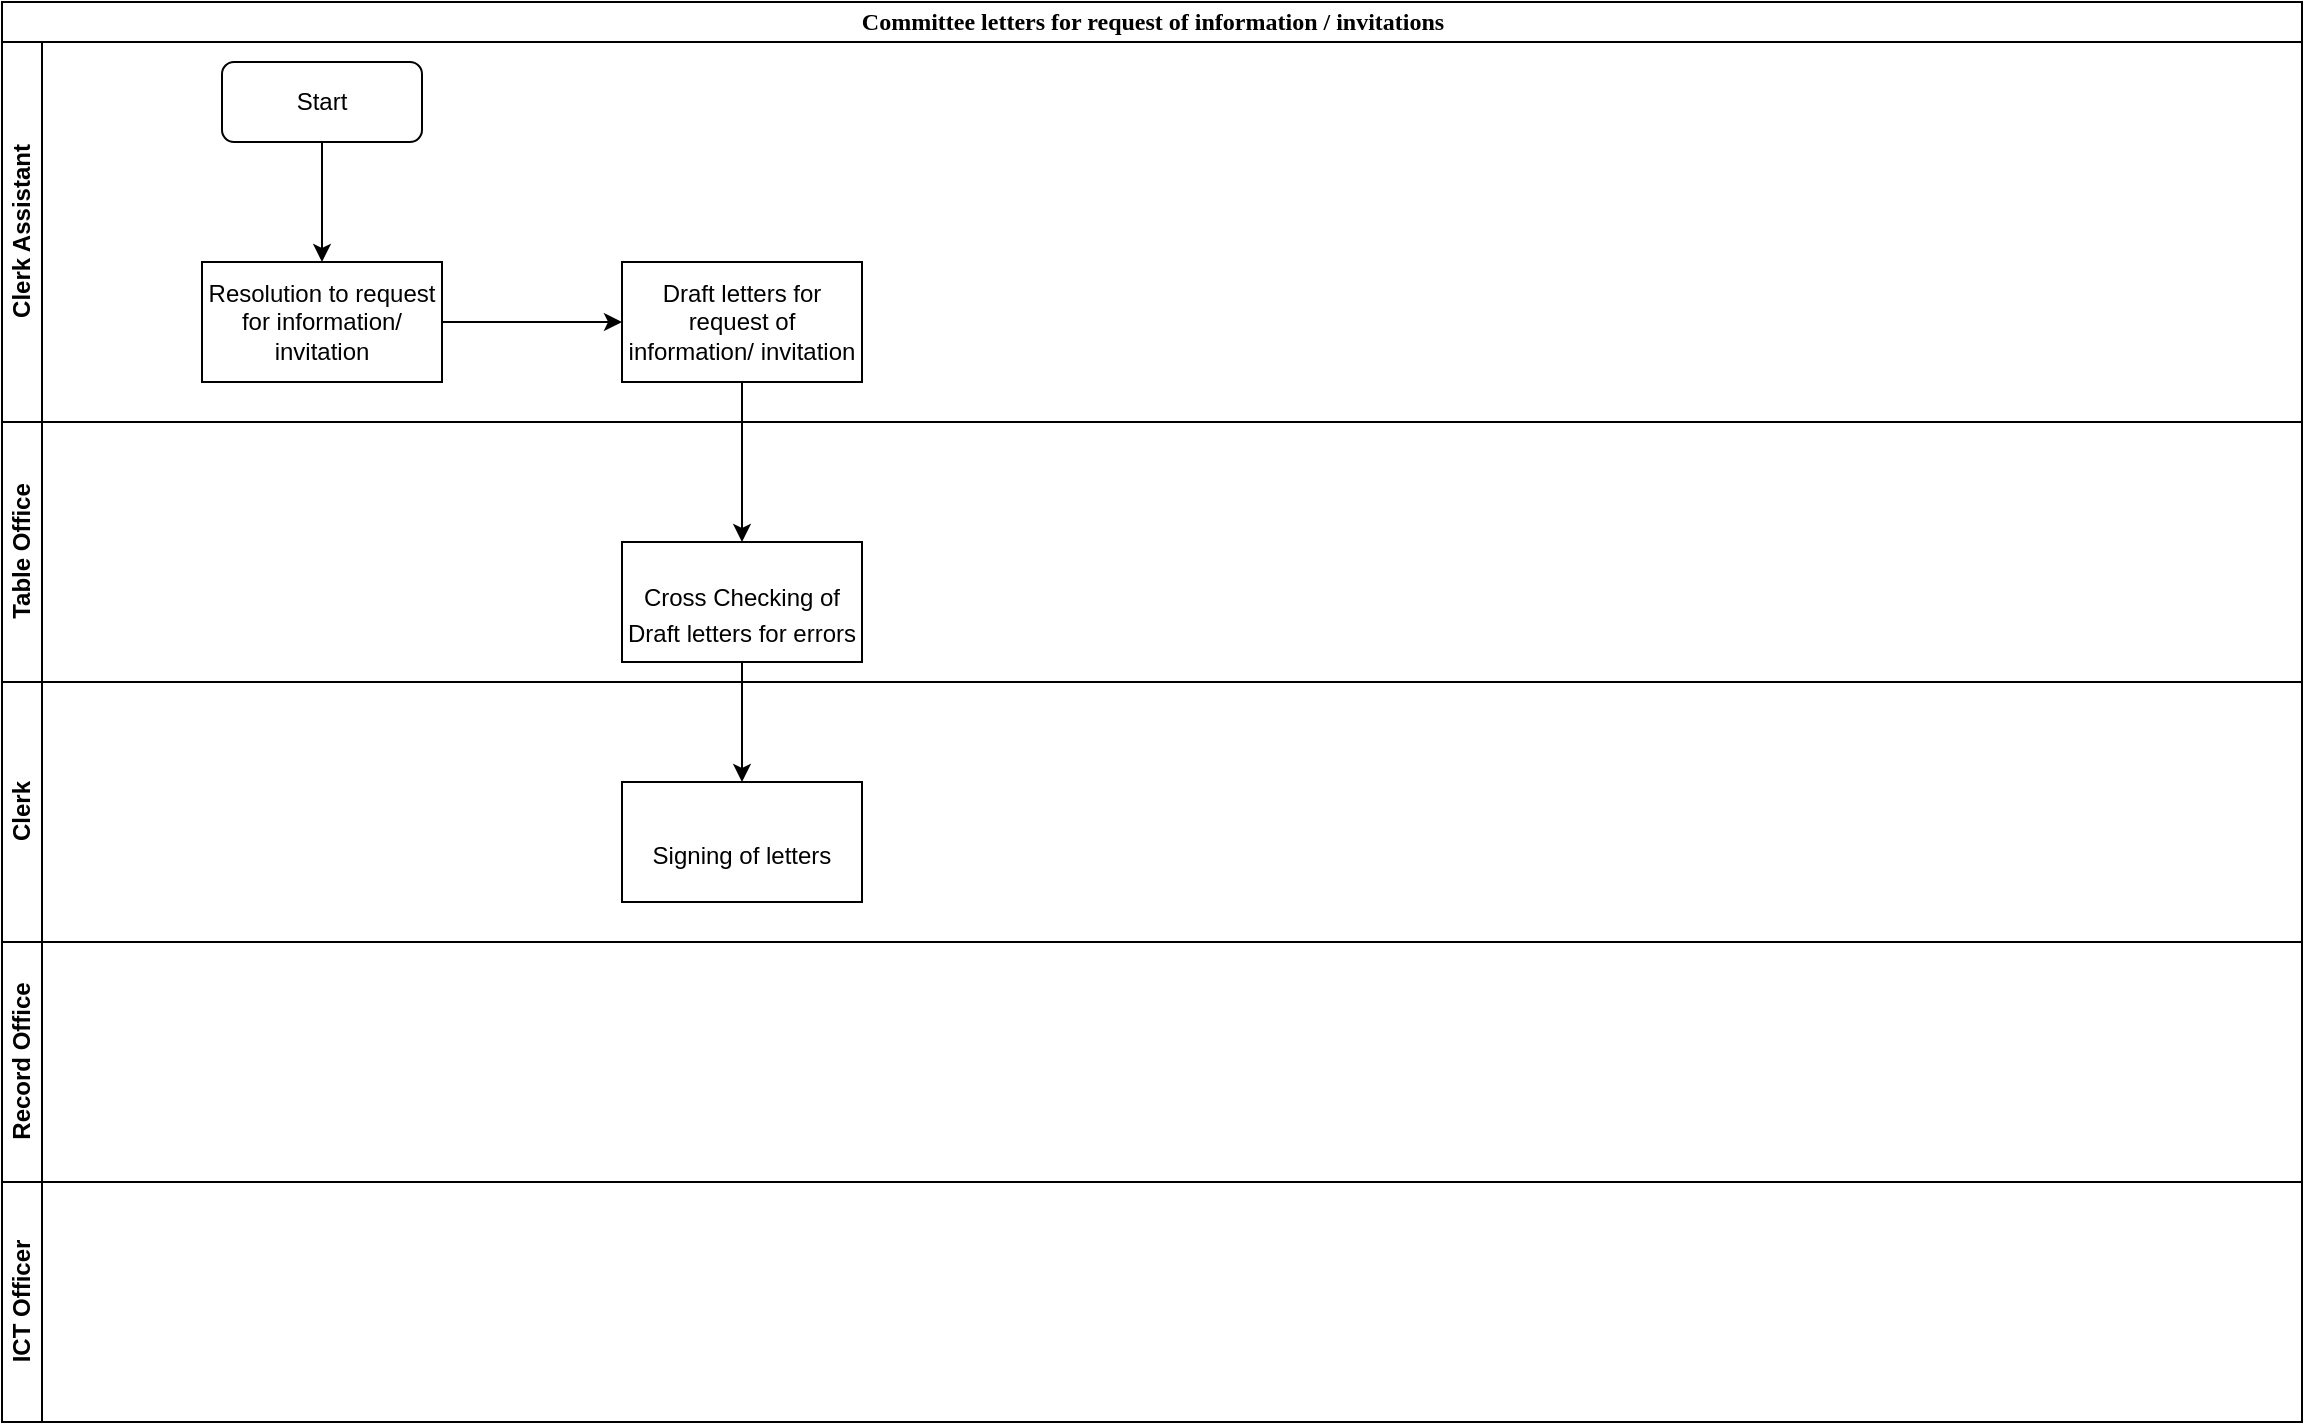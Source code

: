 <mxfile version="13.7.7" type="github">
  <diagram id="ZwxkQ6ED-N3nXjgtWsmm" name="Page-1">
    <mxGraphModel dx="910" dy="487" grid="1" gridSize="10" guides="1" tooltips="1" connect="1" arrows="1" fold="1" page="1" pageScale="1" pageWidth="1169" pageHeight="827" math="0" shadow="0">
      <root>
        <mxCell id="0" />
        <mxCell id="1" parent="0" />
        <mxCell id="R9JIJH1pjgctB749y3Gc-1" value="&lt;font face=&quot;Calibri, serif&quot;&gt;Committee letters for request of information / invitations &lt;/font&gt;" style="swimlane;html=1;childLayout=stackLayout;resizeParent=1;resizeParentMax=0;horizontal=1;startSize=20;horizontalStack=0;" vertex="1" parent="1">
          <mxGeometry x="10" y="10" width="1150" height="710" as="geometry" />
        </mxCell>
        <mxCell id="R9JIJH1pjgctB749y3Gc-2" value="Clerk Assistant" style="swimlane;html=1;startSize=20;horizontal=0;" vertex="1" parent="R9JIJH1pjgctB749y3Gc-1">
          <mxGeometry y="20" width="1150" height="190" as="geometry" />
        </mxCell>
        <mxCell id="R9JIJH1pjgctB749y3Gc-11" value="Start" style="rounded=1;whiteSpace=wrap;html=1;" vertex="1" parent="R9JIJH1pjgctB749y3Gc-2">
          <mxGeometry x="110" y="10" width="100" height="40" as="geometry" />
        </mxCell>
        <mxCell id="R9JIJH1pjgctB749y3Gc-13" value="" style="edgeStyle=orthogonalEdgeStyle;rounded=0;orthogonalLoop=1;jettySize=auto;html=1;entryX=0.5;entryY=0;entryDx=0;entryDy=0;" edge="1" parent="R9JIJH1pjgctB749y3Gc-2" source="R9JIJH1pjgctB749y3Gc-11" target="R9JIJH1pjgctB749y3Gc-14">
          <mxGeometry relative="1" as="geometry">
            <mxPoint x="240" y="120" as="targetPoint" />
          </mxGeometry>
        </mxCell>
        <mxCell id="R9JIJH1pjgctB749y3Gc-14" value="Resolution to request for information/ invitation" style="rounded=0;whiteSpace=wrap;html=1;" vertex="1" parent="R9JIJH1pjgctB749y3Gc-2">
          <mxGeometry x="100" y="110" width="120" height="60" as="geometry" />
        </mxCell>
        <mxCell id="R9JIJH1pjgctB749y3Gc-16" value="" style="edgeStyle=orthogonalEdgeStyle;rounded=0;orthogonalLoop=1;jettySize=auto;html=1;" edge="1" parent="R9JIJH1pjgctB749y3Gc-2" source="R9JIJH1pjgctB749y3Gc-14" target="R9JIJH1pjgctB749y3Gc-15">
          <mxGeometry relative="1" as="geometry" />
        </mxCell>
        <mxCell id="R9JIJH1pjgctB749y3Gc-15" value="Draft letters for request of information/ invitation" style="whiteSpace=wrap;html=1;rounded=0;" vertex="1" parent="R9JIJH1pjgctB749y3Gc-2">
          <mxGeometry x="310" y="110" width="120" height="60" as="geometry" />
        </mxCell>
        <mxCell id="R9JIJH1pjgctB749y3Gc-3" value="Table Office" style="swimlane;html=1;startSize=20;horizontal=0;" vertex="1" parent="R9JIJH1pjgctB749y3Gc-1">
          <mxGeometry y="210" width="1150" height="130" as="geometry" />
        </mxCell>
        <mxCell id="R9JIJH1pjgctB749y3Gc-17" value="&lt;br/&gt;&lt;p style=&quot;margin-bottom: 0in ; line-height: 150%&quot;&gt;Cross Checking of&lt;br/&gt;Draft letters for errors&lt;/p&gt;&lt;br/&gt;" style="whiteSpace=wrap;html=1;rounded=0;" vertex="1" parent="R9JIJH1pjgctB749y3Gc-3">
          <mxGeometry x="310" y="60" width="120" height="60" as="geometry" />
        </mxCell>
        <mxCell id="R9JIJH1pjgctB749y3Gc-4" value="Clerk" style="swimlane;html=1;startSize=20;horizontal=0;" vertex="1" parent="R9JIJH1pjgctB749y3Gc-1">
          <mxGeometry y="340" width="1150" height="130" as="geometry" />
        </mxCell>
        <mxCell id="R9JIJH1pjgctB749y3Gc-19" value="&lt;br/&gt;&lt;p style=&quot;margin-bottom: 0in ; line-height: 150%&quot;&gt;Signing of letters&lt;/p&gt;&lt;br/&gt;" style="whiteSpace=wrap;html=1;rounded=0;" vertex="1" parent="R9JIJH1pjgctB749y3Gc-4">
          <mxGeometry x="310" y="50" width="120" height="60" as="geometry" />
        </mxCell>
        <mxCell id="R9JIJH1pjgctB749y3Gc-9" value="Record Office" style="swimlane;html=1;startSize=20;horizontal=0;" vertex="1" parent="R9JIJH1pjgctB749y3Gc-1">
          <mxGeometry y="470" width="1150" height="120" as="geometry" />
        </mxCell>
        <mxCell id="R9JIJH1pjgctB749y3Gc-10" value="ICT Officer" style="swimlane;html=1;startSize=20;horizontal=0;" vertex="1" parent="R9JIJH1pjgctB749y3Gc-1">
          <mxGeometry y="590" width="1150" height="120" as="geometry" />
        </mxCell>
        <mxCell id="R9JIJH1pjgctB749y3Gc-18" value="" style="edgeStyle=orthogonalEdgeStyle;rounded=0;orthogonalLoop=1;jettySize=auto;html=1;" edge="1" parent="R9JIJH1pjgctB749y3Gc-1" source="R9JIJH1pjgctB749y3Gc-15" target="R9JIJH1pjgctB749y3Gc-17">
          <mxGeometry relative="1" as="geometry" />
        </mxCell>
        <mxCell id="R9JIJH1pjgctB749y3Gc-20" value="" style="edgeStyle=orthogonalEdgeStyle;rounded=0;orthogonalLoop=1;jettySize=auto;html=1;" edge="1" parent="R9JIJH1pjgctB749y3Gc-1" source="R9JIJH1pjgctB749y3Gc-17" target="R9JIJH1pjgctB749y3Gc-19">
          <mxGeometry relative="1" as="geometry" />
        </mxCell>
      </root>
    </mxGraphModel>
  </diagram>
</mxfile>
